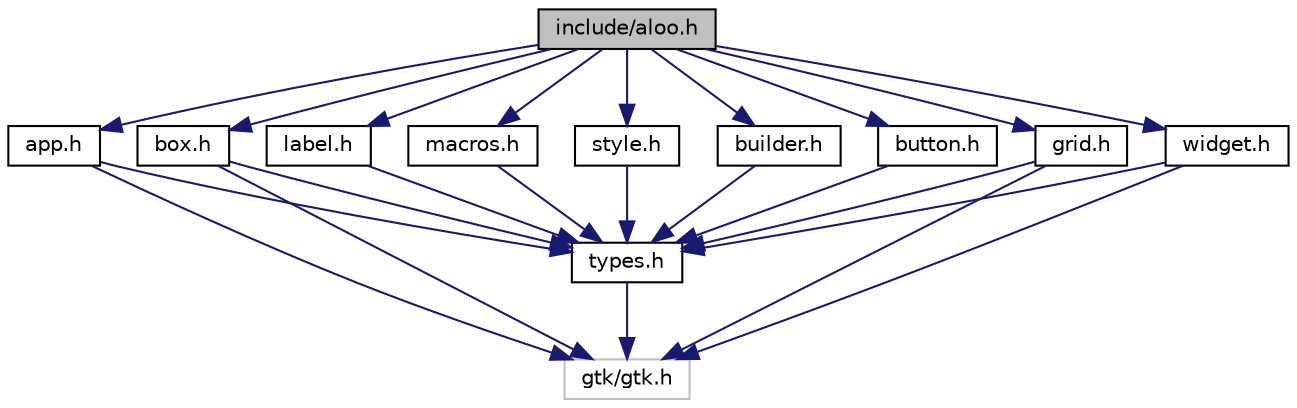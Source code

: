 digraph "include/aloo.h"
{
 // LATEX_PDF_SIZE
  edge [fontname="Helvetica",fontsize="10",labelfontname="Helvetica",labelfontsize="10"];
  node [fontname="Helvetica",fontsize="10",shape=record];
  Node1 [label="include/aloo.h",height=0.2,width=0.4,color="black", fillcolor="grey75", style="filled", fontcolor="black",tooltip="Aloo Project Main file It conatins all the header files."];
  Node1 -> Node2 [color="midnightblue",fontsize="10",style="solid"];
  Node2 [label="app.h",height=0.2,width=0.4,color="black", fillcolor="white", style="filled",URL="$app_8h.html",tooltip="Aloo Application related functions."];
  Node2 -> Node3 [color="midnightblue",fontsize="10",style="solid"];
  Node3 [label="types.h",height=0.2,width=0.4,color="black", fillcolor="white", style="filled",URL="$types_8h.html",tooltip="Aloo Project Types related functions."];
  Node3 -> Node4 [color="midnightblue",fontsize="10",style="solid"];
  Node4 [label="gtk/gtk.h",height=0.2,width=0.4,color="grey75", fillcolor="white", style="filled",tooltip=" "];
  Node2 -> Node4 [color="midnightblue",fontsize="10",style="solid"];
  Node1 -> Node5 [color="midnightblue",fontsize="10",style="solid"];
  Node5 [label="box.h",height=0.2,width=0.4,color="black", fillcolor="white", style="filled",URL="$box_8h.html",tooltip="Aloo Box functions."];
  Node5 -> Node3 [color="midnightblue",fontsize="10",style="solid"];
  Node5 -> Node4 [color="midnightblue",fontsize="10",style="solid"];
  Node1 -> Node6 [color="midnightblue",fontsize="10",style="solid"];
  Node6 [label="builder.h",height=0.2,width=0.4,color="black", fillcolor="white", style="filled",URL="$builder_8h.html",tooltip="This file contains UI Builder related functions."];
  Node6 -> Node3 [color="midnightblue",fontsize="10",style="solid"];
  Node1 -> Node7 [color="midnightblue",fontsize="10",style="solid"];
  Node7 [label="button.h",height=0.2,width=0.4,color="black", fillcolor="white", style="filled",URL="$button_8h.html",tooltip="Aloo Button related functions."];
  Node7 -> Node3 [color="midnightblue",fontsize="10",style="solid"];
  Node1 -> Node8 [color="midnightblue",fontsize="10",style="solid"];
  Node8 [label="grid.h",height=0.2,width=0.4,color="black", fillcolor="white", style="filled",URL="$grid_8h.html",tooltip="Aloo Grid related functions."];
  Node8 -> Node3 [color="midnightblue",fontsize="10",style="solid"];
  Node8 -> Node4 [color="midnightblue",fontsize="10",style="solid"];
  Node1 -> Node9 [color="midnightblue",fontsize="10",style="solid"];
  Node9 [label="label.h",height=0.2,width=0.4,color="black", fillcolor="white", style="filled",URL="$label_8h.html",tooltip="Aloo Label related functions."];
  Node9 -> Node3 [color="midnightblue",fontsize="10",style="solid"];
  Node1 -> Node10 [color="midnightblue",fontsize="10",style="solid"];
  Node10 [label="macros.h",height=0.2,width=0.4,color="black", fillcolor="white", style="filled",URL="$macros_8h.html",tooltip="Aloo Project Macros related functions."];
  Node10 -> Node3 [color="midnightblue",fontsize="10",style="solid"];
  Node1 -> Node11 [color="midnightblue",fontsize="10",style="solid"];
  Node11 [label="style.h",height=0.2,width=0.4,color="black", fillcolor="white", style="filled",URL="$style_8h.html",tooltip="Aloo CSS related functions."];
  Node11 -> Node3 [color="midnightblue",fontsize="10",style="solid"];
  Node1 -> Node12 [color="midnightblue",fontsize="10",style="solid"];
  Node12 [label="widget.h",height=0.2,width=0.4,color="black", fillcolor="white", style="filled",URL="$widget_8h.html",tooltip="Aloo Widget related functions."];
  Node12 -> Node3 [color="midnightblue",fontsize="10",style="solid"];
  Node12 -> Node4 [color="midnightblue",fontsize="10",style="solid"];
}
